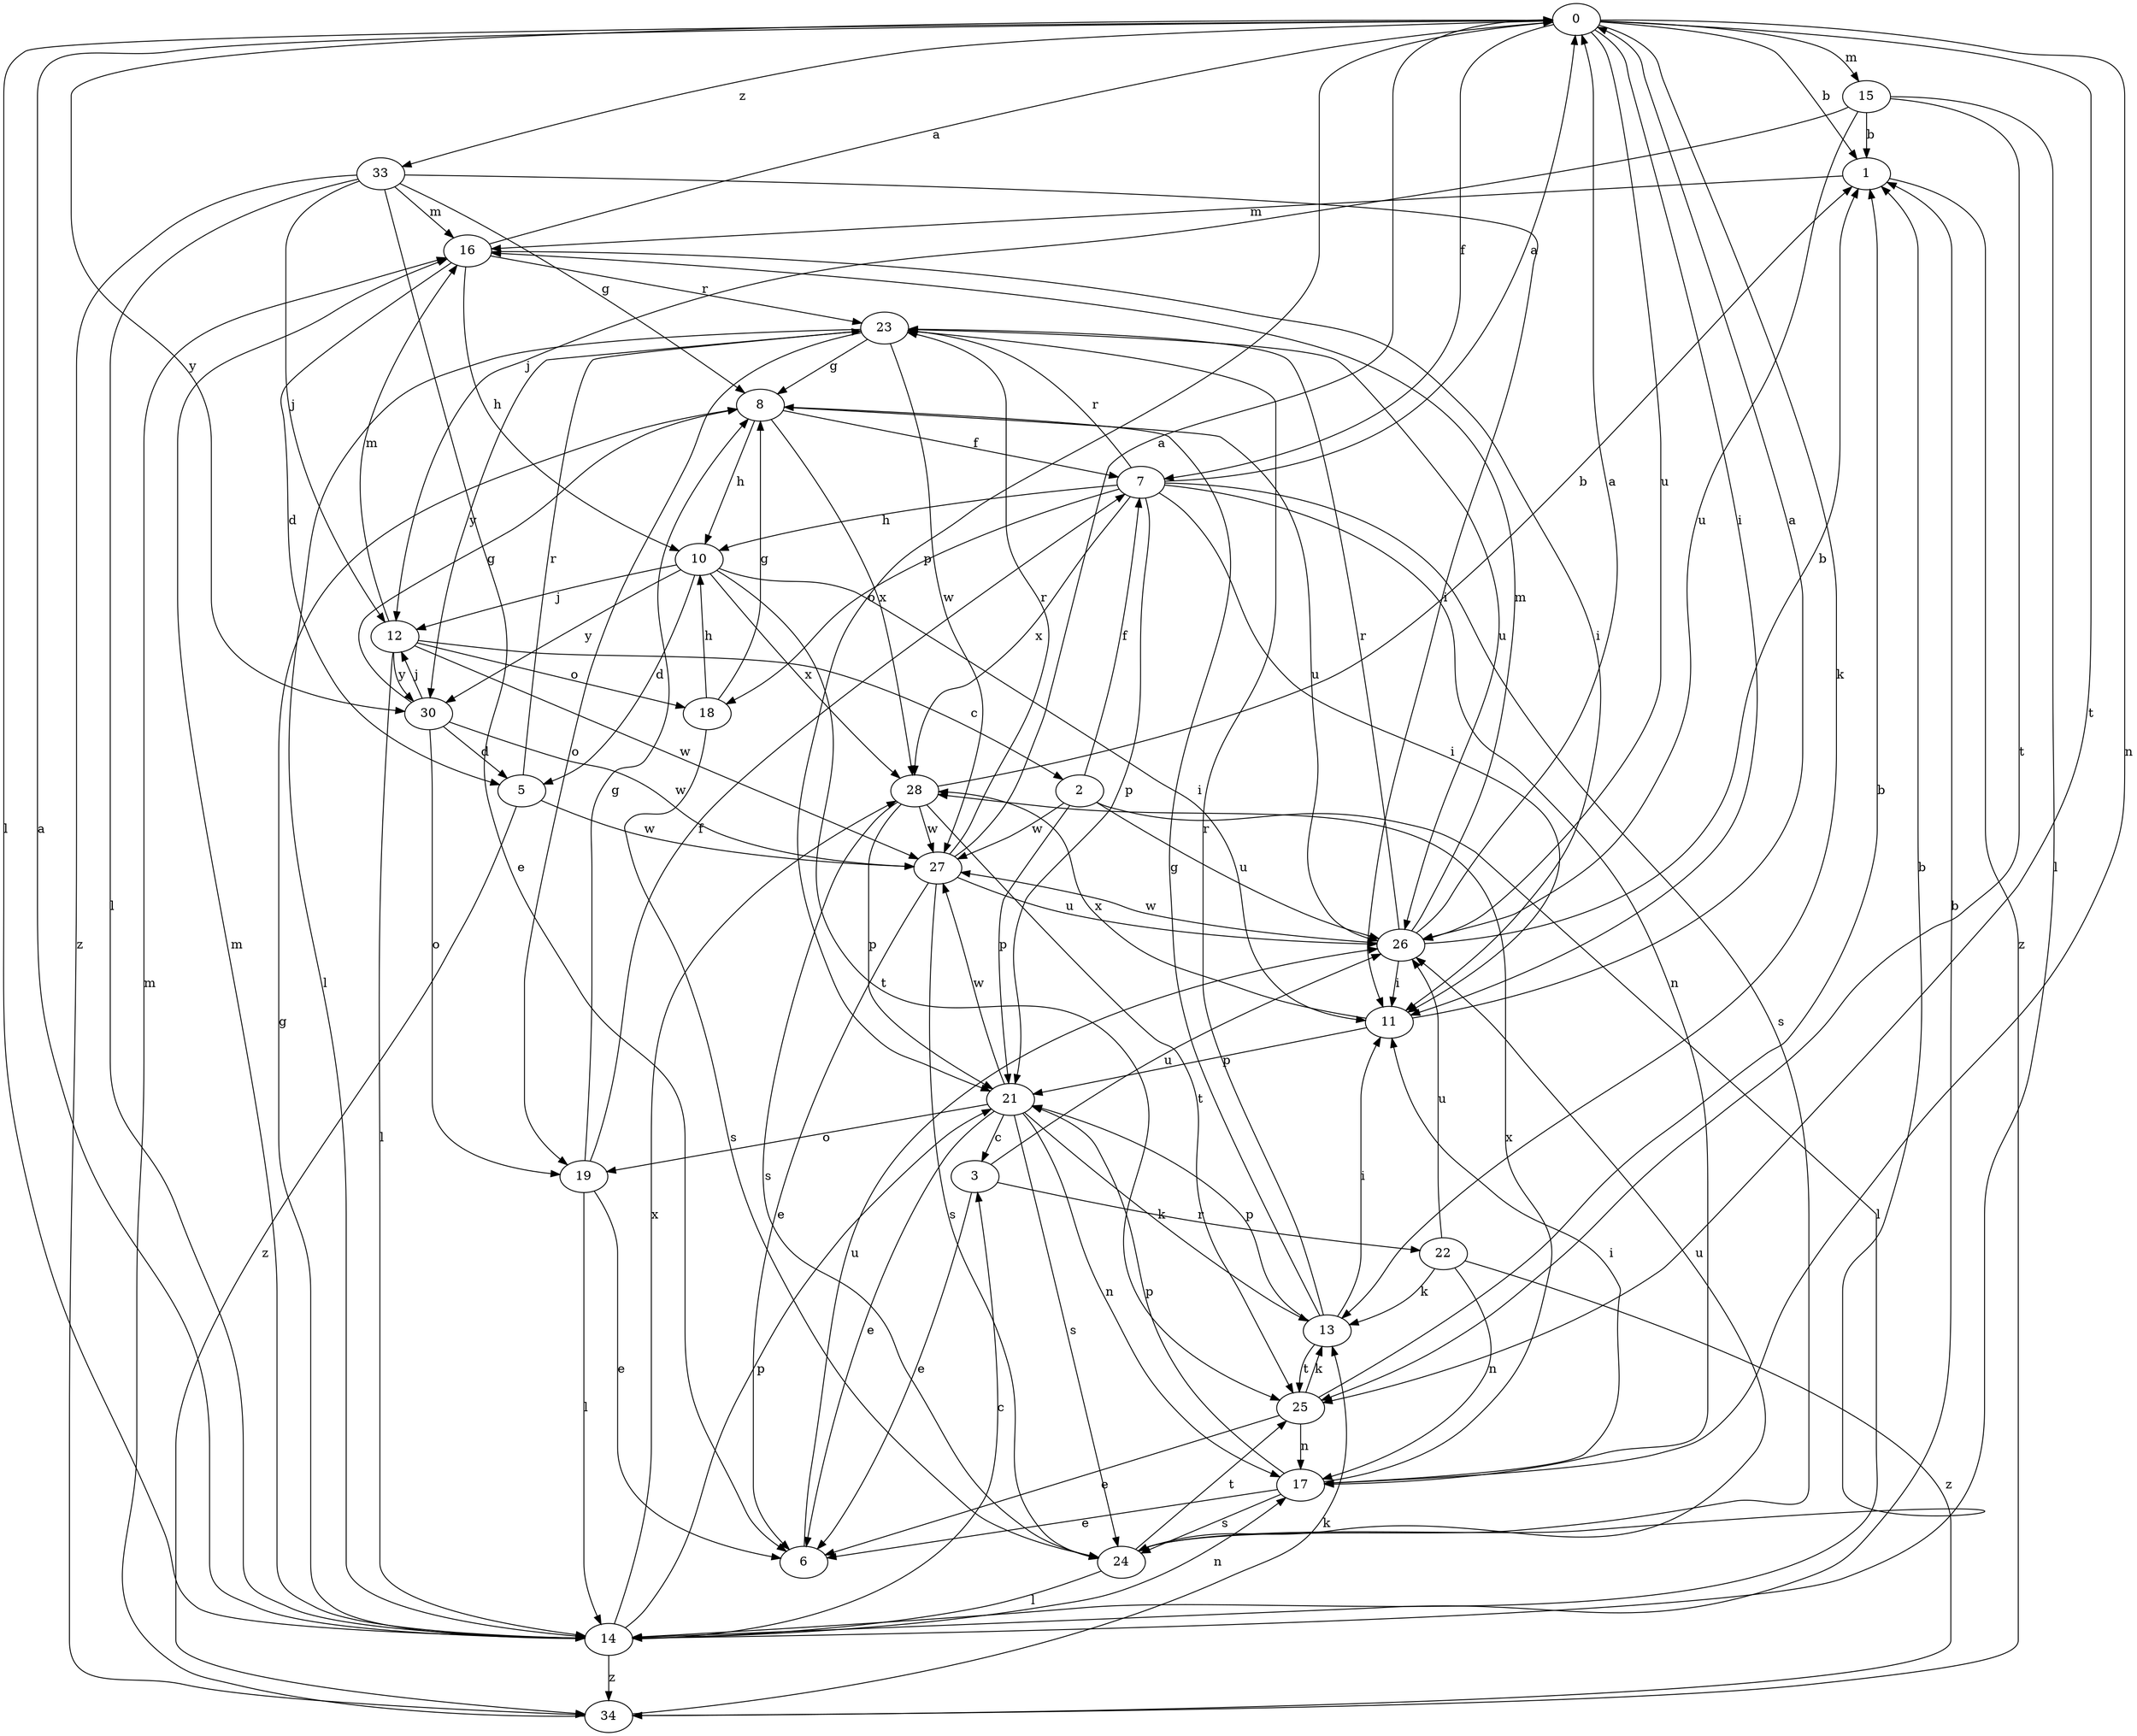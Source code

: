 strict digraph  {
0;
1;
2;
3;
5;
6;
7;
8;
10;
11;
12;
13;
14;
15;
16;
17;
18;
19;
21;
22;
23;
24;
25;
26;
27;
28;
30;
33;
34;
0 -> 1  [label=b];
0 -> 7  [label=f];
0 -> 11  [label=i];
0 -> 13  [label=k];
0 -> 14  [label=l];
0 -> 15  [label=m];
0 -> 17  [label=n];
0 -> 21  [label=p];
0 -> 25  [label=t];
0 -> 26  [label=u];
0 -> 30  [label=y];
0 -> 33  [label=z];
1 -> 16  [label=m];
1 -> 34  [label=z];
2 -> 7  [label=f];
2 -> 14  [label=l];
2 -> 21  [label=p];
2 -> 26  [label=u];
2 -> 27  [label=w];
3 -> 6  [label=e];
3 -> 22  [label=r];
3 -> 26  [label=u];
5 -> 23  [label=r];
5 -> 27  [label=w];
5 -> 34  [label=z];
6 -> 26  [label=u];
7 -> 0  [label=a];
7 -> 10  [label=h];
7 -> 11  [label=i];
7 -> 17  [label=n];
7 -> 18  [label=o];
7 -> 21  [label=p];
7 -> 23  [label=r];
7 -> 24  [label=s];
7 -> 28  [label=x];
8 -> 7  [label=f];
8 -> 10  [label=h];
8 -> 26  [label=u];
8 -> 28  [label=x];
10 -> 5  [label=d];
10 -> 11  [label=i];
10 -> 12  [label=j];
10 -> 25  [label=t];
10 -> 28  [label=x];
10 -> 30  [label=y];
11 -> 0  [label=a];
11 -> 21  [label=p];
11 -> 28  [label=x];
12 -> 2  [label=c];
12 -> 14  [label=l];
12 -> 16  [label=m];
12 -> 18  [label=o];
12 -> 27  [label=w];
12 -> 30  [label=y];
13 -> 8  [label=g];
13 -> 11  [label=i];
13 -> 21  [label=p];
13 -> 23  [label=r];
13 -> 25  [label=t];
14 -> 0  [label=a];
14 -> 1  [label=b];
14 -> 3  [label=c];
14 -> 8  [label=g];
14 -> 16  [label=m];
14 -> 17  [label=n];
14 -> 21  [label=p];
14 -> 28  [label=x];
14 -> 34  [label=z];
15 -> 1  [label=b];
15 -> 12  [label=j];
15 -> 14  [label=l];
15 -> 25  [label=t];
15 -> 26  [label=u];
16 -> 0  [label=a];
16 -> 5  [label=d];
16 -> 10  [label=h];
16 -> 11  [label=i];
16 -> 23  [label=r];
17 -> 6  [label=e];
17 -> 11  [label=i];
17 -> 21  [label=p];
17 -> 24  [label=s];
17 -> 28  [label=x];
18 -> 8  [label=g];
18 -> 10  [label=h];
18 -> 24  [label=s];
19 -> 6  [label=e];
19 -> 7  [label=f];
19 -> 8  [label=g];
19 -> 14  [label=l];
21 -> 3  [label=c];
21 -> 6  [label=e];
21 -> 13  [label=k];
21 -> 17  [label=n];
21 -> 19  [label=o];
21 -> 24  [label=s];
21 -> 27  [label=w];
22 -> 13  [label=k];
22 -> 17  [label=n];
22 -> 26  [label=u];
22 -> 34  [label=z];
23 -> 8  [label=g];
23 -> 14  [label=l];
23 -> 19  [label=o];
23 -> 26  [label=u];
23 -> 27  [label=w];
23 -> 30  [label=y];
24 -> 1  [label=b];
24 -> 14  [label=l];
24 -> 25  [label=t];
24 -> 26  [label=u];
25 -> 1  [label=b];
25 -> 6  [label=e];
25 -> 13  [label=k];
25 -> 17  [label=n];
26 -> 0  [label=a];
26 -> 1  [label=b];
26 -> 11  [label=i];
26 -> 16  [label=m];
26 -> 23  [label=r];
26 -> 27  [label=w];
27 -> 0  [label=a];
27 -> 6  [label=e];
27 -> 23  [label=r];
27 -> 24  [label=s];
27 -> 26  [label=u];
28 -> 1  [label=b];
28 -> 21  [label=p];
28 -> 24  [label=s];
28 -> 25  [label=t];
28 -> 27  [label=w];
30 -> 5  [label=d];
30 -> 8  [label=g];
30 -> 12  [label=j];
30 -> 19  [label=o];
30 -> 27  [label=w];
33 -> 6  [label=e];
33 -> 8  [label=g];
33 -> 11  [label=i];
33 -> 12  [label=j];
33 -> 14  [label=l];
33 -> 16  [label=m];
33 -> 34  [label=z];
34 -> 13  [label=k];
34 -> 16  [label=m];
}
